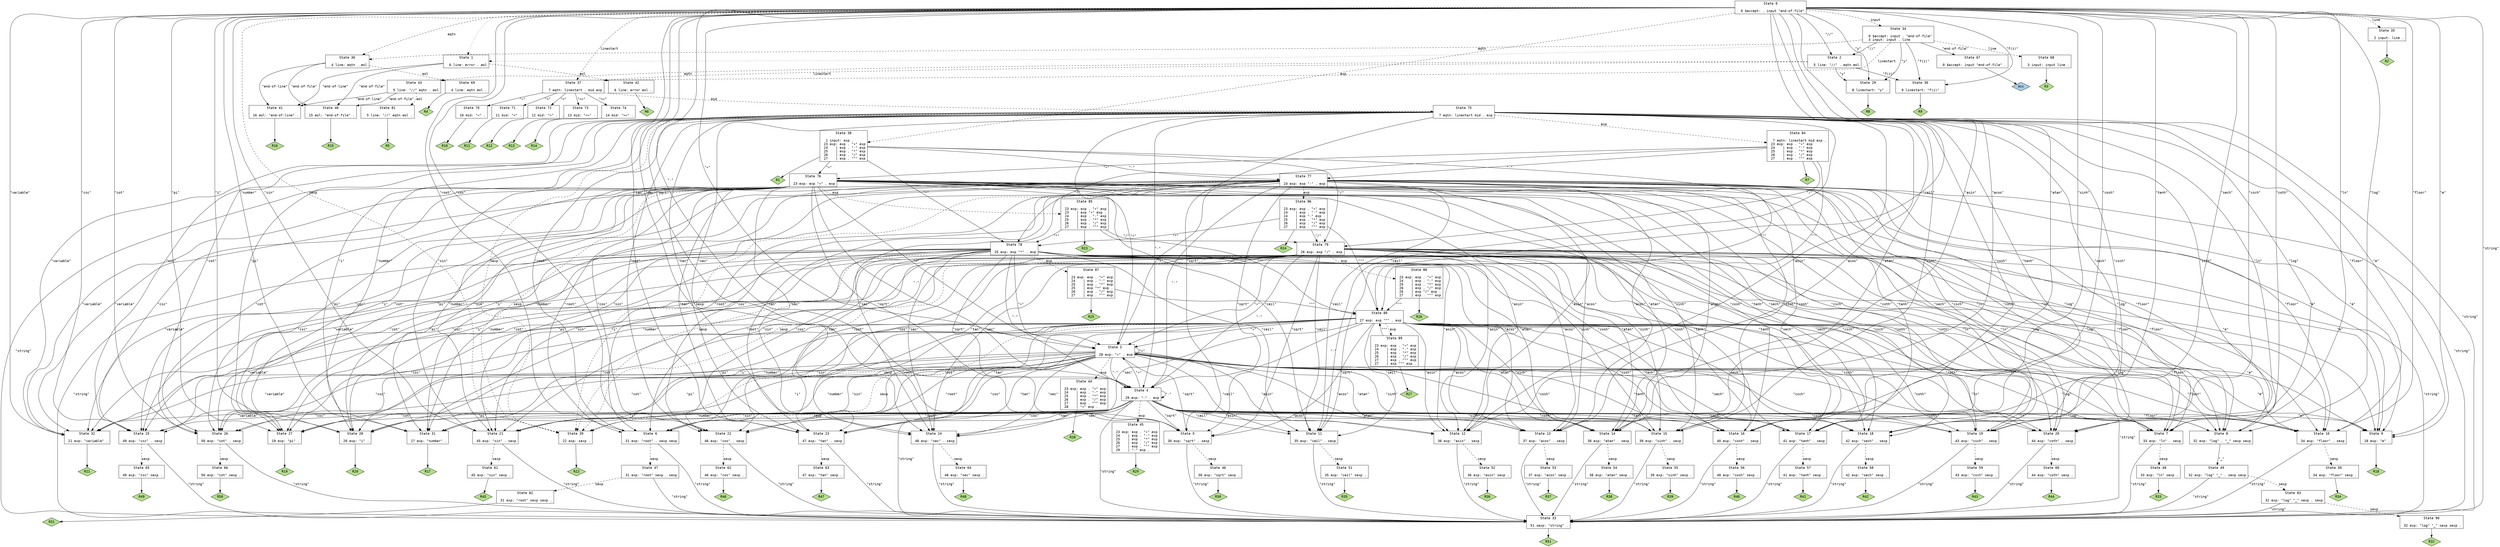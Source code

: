 // Generated by GNU Bison 3.5.
// Report bugs to <bug-bison@gnu.org>.
// Home page: <http://www.gnu.org/software/bison/>.

digraph "parse.y"
{
  node [fontname = courier, shape = box, colorscheme = paired6]
  edge [fontname = courier]

  0 [label="State 0\n\l  0 $accept: . input \"end-of-file\"\l"]
  0 -> 1 [style=dotted]
  0 -> 2 [style=solid label="\"//\""]
  0 -> 3 [style=solid label="\"+\""]
  0 -> 4 [style=solid label="\"-\""]
  0 -> 5 [style=solid label="\"sqrt\""]
  0 -> 6 [style=solid label="\"root\""]
  0 -> 7 [style=solid label="\"ln\""]
  0 -> 8 [style=solid label="\"log\""]
  0 -> 9 [style=solid label="\"e\""]
  0 -> 10 [style=solid label="\"floor\""]
  0 -> 11 [style=solid label="\"ceil\""]
  0 -> 12 [style=solid label="\"asin\""]
  0 -> 13 [style=solid label="\"acos\""]
  0 -> 14 [style=solid label="\"atan\""]
  0 -> 15 [style=solid label="\"sinh\""]
  0 -> 16 [style=solid label="\"cosh\""]
  0 -> 17 [style=solid label="\"tanh\""]
  0 -> 18 [style=solid label="\"sech\""]
  0 -> 19 [style=solid label="\"csch\""]
  0 -> 20 [style=solid label="\"coth\""]
  0 -> 21 [style=solid label="\"sin\""]
  0 -> 22 [style=solid label="\"cos\""]
  0 -> 23 [style=solid label="\"tan\""]
  0 -> 24 [style=solid label="\"sec\""]
  0 -> 25 [style=solid label="\"csc\""]
  0 -> 26 [style=solid label="\"cot\""]
  0 -> 27 [style=solid label="\"pi\""]
  0 -> 28 [style=solid label="\"i\""]
  0 -> 29 [style=solid label="\"y\""]
  0 -> 30 [style=solid label="\"f(z)\""]
  0 -> 31 [style=solid label="\"number\""]
  0 -> 32 [style=solid label="\"variable\""]
  0 -> 33 [style=solid label="\"string\""]
  0 -> 34 [style=dashed label="input"]
  0 -> 35 [style=dashed label="line"]
  0 -> 36 [style=dashed label="eqtn"]
  0 -> 37 [style=dashed label="linestart"]
  0 -> 38 [style=dashed label="exp"]
  0 -> 39 [style=dashed label="sexp"]
  1 [label="State 1\n\l  6 line: error . eol\l"]
  1 -> 40 [style=solid label="\"end-of-file\""]
  1 -> 41 [style=solid label="\"end-of-line\""]
  1 -> 42 [style=dashed label="eol"]
  2 [label="State 2\n\l  5 line: \"//\" . eqtn eol\l"]
  2 -> 29 [style=solid label="\"y\""]
  2 -> 30 [style=solid label="\"f(z)\""]
  2 -> 43 [style=dashed label="eqtn"]
  2 -> 37 [style=dashed label="linestart"]
  3 [label="State 3\n\l 28 exp: \"+\" . exp\l"]
  3 -> 3 [style=solid label="\"+\""]
  3 -> 4 [style=solid label="\"-\""]
  3 -> 5 [style=solid label="\"sqrt\""]
  3 -> 6 [style=solid label="\"root\""]
  3 -> 7 [style=solid label="\"ln\""]
  3 -> 8 [style=solid label="\"log\""]
  3 -> 9 [style=solid label="\"e\""]
  3 -> 10 [style=solid label="\"floor\""]
  3 -> 11 [style=solid label="\"ceil\""]
  3 -> 12 [style=solid label="\"asin\""]
  3 -> 13 [style=solid label="\"acos\""]
  3 -> 14 [style=solid label="\"atan\""]
  3 -> 15 [style=solid label="\"sinh\""]
  3 -> 16 [style=solid label="\"cosh\""]
  3 -> 17 [style=solid label="\"tanh\""]
  3 -> 18 [style=solid label="\"sech\""]
  3 -> 19 [style=solid label="\"csch\""]
  3 -> 20 [style=solid label="\"coth\""]
  3 -> 21 [style=solid label="\"sin\""]
  3 -> 22 [style=solid label="\"cos\""]
  3 -> 23 [style=solid label="\"tan\""]
  3 -> 24 [style=solid label="\"sec\""]
  3 -> 25 [style=solid label="\"csc\""]
  3 -> 26 [style=solid label="\"cot\""]
  3 -> 27 [style=solid label="\"pi\""]
  3 -> 28 [style=solid label="\"i\""]
  3 -> 31 [style=solid label="\"number\""]
  3 -> 32 [style=solid label="\"variable\""]
  3 -> 33 [style=solid label="\"string\""]
  3 -> 44 [style=dashed label="exp"]
  3 -> 39 [style=dashed label="sexp"]
  4 [label="State 4\n\l 29 exp: \"-\" . exp\l"]
  4 -> 3 [style=solid label="\"+\""]
  4 -> 4 [style=solid label="\"-\""]
  4 -> 5 [style=solid label="\"sqrt\""]
  4 -> 6 [style=solid label="\"root\""]
  4 -> 7 [style=solid label="\"ln\""]
  4 -> 8 [style=solid label="\"log\""]
  4 -> 9 [style=solid label="\"e\""]
  4 -> 10 [style=solid label="\"floor\""]
  4 -> 11 [style=solid label="\"ceil\""]
  4 -> 12 [style=solid label="\"asin\""]
  4 -> 13 [style=solid label="\"acos\""]
  4 -> 14 [style=solid label="\"atan\""]
  4 -> 15 [style=solid label="\"sinh\""]
  4 -> 16 [style=solid label="\"cosh\""]
  4 -> 17 [style=solid label="\"tanh\""]
  4 -> 18 [style=solid label="\"sech\""]
  4 -> 19 [style=solid label="\"csch\""]
  4 -> 20 [style=solid label="\"coth\""]
  4 -> 21 [style=solid label="\"sin\""]
  4 -> 22 [style=solid label="\"cos\""]
  4 -> 23 [style=solid label="\"tan\""]
  4 -> 24 [style=solid label="\"sec\""]
  4 -> 25 [style=solid label="\"csc\""]
  4 -> 26 [style=solid label="\"cot\""]
  4 -> 27 [style=solid label="\"pi\""]
  4 -> 28 [style=solid label="\"i\""]
  4 -> 31 [style=solid label="\"number\""]
  4 -> 32 [style=solid label="\"variable\""]
  4 -> 33 [style=solid label="\"string\""]
  4 -> 45 [style=dashed label="exp"]
  4 -> 39 [style=dashed label="sexp"]
  5 [label="State 5\n\l 30 exp: \"sqrt\" . sexp\l"]
  5 -> 33 [style=solid label="\"string\""]
  5 -> 46 [style=dashed label="sexp"]
  6 [label="State 6\n\l 31 exp: \"root\" . sexp sexp\l"]
  6 -> 33 [style=solid label="\"string\""]
  6 -> 47 [style=dashed label="sexp"]
  7 [label="State 7\n\l 33 exp: \"ln\" . sexp\l"]
  7 -> 33 [style=solid label="\"string\""]
  7 -> 48 [style=dashed label="sexp"]
  8 [label="State 8\n\l 32 exp: \"log\" . \"_\" sexp sexp\l"]
  8 -> 49 [style=solid label="\"_\""]
  9 [label="State 9\n\l 18 exp: \"e\" .\l"]
  9 -> "9R18" [style=solid]
 "9R18" [label="R18", fillcolor=3, shape=diamond, style=filled]
  10 [label="State 10\n\l 34 exp: \"floor\" . sexp\l"]
  10 -> 33 [style=solid label="\"string\""]
  10 -> 50 [style=dashed label="sexp"]
  11 [label="State 11\n\l 35 exp: \"ceil\" . sexp\l"]
  11 -> 33 [style=solid label="\"string\""]
  11 -> 51 [style=dashed label="sexp"]
  12 [label="State 12\n\l 36 exp: \"asin\" . sexp\l"]
  12 -> 33 [style=solid label="\"string\""]
  12 -> 52 [style=dashed label="sexp"]
  13 [label="State 13\n\l 37 exp: \"acos\" . sexp\l"]
  13 -> 33 [style=solid label="\"string\""]
  13 -> 53 [style=dashed label="sexp"]
  14 [label="State 14\n\l 38 exp: \"atan\" . sexp\l"]
  14 -> 33 [style=solid label="\"string\""]
  14 -> 54 [style=dashed label="sexp"]
  15 [label="State 15\n\l 39 exp: \"sinh\" . sexp\l"]
  15 -> 33 [style=solid label="\"string\""]
  15 -> 55 [style=dashed label="sexp"]
  16 [label="State 16\n\l 40 exp: \"cosh\" . sexp\l"]
  16 -> 33 [style=solid label="\"string\""]
  16 -> 56 [style=dashed label="sexp"]
  17 [label="State 17\n\l 41 exp: \"tanh\" . sexp\l"]
  17 -> 33 [style=solid label="\"string\""]
  17 -> 57 [style=dashed label="sexp"]
  18 [label="State 18\n\l 42 exp: \"sech\" . sexp\l"]
  18 -> 33 [style=solid label="\"string\""]
  18 -> 58 [style=dashed label="sexp"]
  19 [label="State 19\n\l 43 exp: \"csch\" . sexp\l"]
  19 -> 33 [style=solid label="\"string\""]
  19 -> 59 [style=dashed label="sexp"]
  20 [label="State 20\n\l 44 exp: \"coth\" . sexp\l"]
  20 -> 33 [style=solid label="\"string\""]
  20 -> 60 [style=dashed label="sexp"]
  21 [label="State 21\n\l 45 exp: \"sin\" . sexp\l"]
  21 -> 33 [style=solid label="\"string\""]
  21 -> 61 [style=dashed label="sexp"]
  22 [label="State 22\n\l 46 exp: \"cos\" . sexp\l"]
  22 -> 33 [style=solid label="\"string\""]
  22 -> 62 [style=dashed label="sexp"]
  23 [label="State 23\n\l 47 exp: \"tan\" . sexp\l"]
  23 -> 33 [style=solid label="\"string\""]
  23 -> 63 [style=dashed label="sexp"]
  24 [label="State 24\n\l 48 exp: \"sec\" . sexp\l"]
  24 -> 33 [style=solid label="\"string\""]
  24 -> 64 [style=dashed label="sexp"]
  25 [label="State 25\n\l 49 exp: \"csc\" . sexp\l"]
  25 -> 33 [style=solid label="\"string\""]
  25 -> 65 [style=dashed label="sexp"]
  26 [label="State 26\n\l 50 exp: \"cot\" . sexp\l"]
  26 -> 33 [style=solid label="\"string\""]
  26 -> 66 [style=dashed label="sexp"]
  27 [label="State 27\n\l 19 exp: \"pi\" .\l"]
  27 -> "27R19" [style=solid]
 "27R19" [label="R19", fillcolor=3, shape=diamond, style=filled]
  28 [label="State 28\n\l 20 exp: \"i\" .\l"]
  28 -> "28R20" [style=solid]
 "28R20" [label="R20", fillcolor=3, shape=diamond, style=filled]
  29 [label="State 29\n\l  8 linestart: \"y\" .\l"]
  29 -> "29R8" [style=solid]
 "29R8" [label="R8", fillcolor=3, shape=diamond, style=filled]
  30 [label="State 30\n\l  9 linestart: \"f(z)\" .\l"]
  30 -> "30R9" [style=solid]
 "30R9" [label="R9", fillcolor=3, shape=diamond, style=filled]
  31 [label="State 31\n\l 17 exp: \"number\" .\l"]
  31 -> "31R17" [style=solid]
 "31R17" [label="R17", fillcolor=3, shape=diamond, style=filled]
  32 [label="State 32\n\l 21 exp: \"variable\" .\l"]
  32 -> "32R21" [style=solid]
 "32R21" [label="R21", fillcolor=3, shape=diamond, style=filled]
  33 [label="State 33\n\l 51 sexp: \"string\" .\l"]
  33 -> "33R51" [style=solid]
 "33R51" [label="R51", fillcolor=3, shape=diamond, style=filled]
  34 [label="State 34\n\l  0 $accept: input . \"end-of-file\"\l  3 input: input . line\l"]
  34 -> 67 [style=solid label="\"end-of-file\""]
  34 -> 1 [style=dotted]
  34 -> 2 [style=solid label="\"//\""]
  34 -> 29 [style=solid label="\"y\""]
  34 -> 30 [style=solid label="\"f(z)\""]
  34 -> 68 [style=dashed label="line"]
  34 -> 36 [style=dashed label="eqtn"]
  34 -> 37 [style=dashed label="linestart"]
  35 [label="State 35\n\l  2 input: line .\l"]
  35 -> "35R2" [style=solid]
 "35R2" [label="R2", fillcolor=3, shape=diamond, style=filled]
  36 [label="State 36\n\l  4 line: eqtn . eol\l"]
  36 -> 40 [style=solid label="\"end-of-file\""]
  36 -> 41 [style=solid label="\"end-of-line\""]
  36 -> 69 [style=dashed label="eol"]
  37 [label="State 37\n\l  7 eqtn: linestart . mid exp\l"]
  37 -> 70 [style=solid label="\"=\""]
  37 -> 71 [style=solid label="\"<\""]
  37 -> 72 [style=solid label="\">\""]
  37 -> 73 [style=solid label="\"<=\""]
  37 -> 74 [style=solid label="\">=\""]
  37 -> 75 [style=dashed label="mid"]
  38 [label="State 38\n\l  1 input: exp .\l 23 exp: exp . \"+\" exp\l 24    | exp . \"-\" exp\l 25    | exp . \"*\" exp\l 26    | exp . \"/\" exp\l 27    | exp . \"^\" exp\l"]
  38 -> 76 [style=solid label="\"+\""]
  38 -> 77 [style=solid label="\"-\""]
  38 -> 78 [style=solid label="\"*\""]
  38 -> 79 [style=solid label="\"/\""]
  38 -> 80 [style=solid label="\"^\""]
  38 -> "38R1" [style=solid]
 "38R1" [label="R1", fillcolor=3, shape=diamond, style=filled]
  39 [label="State 39\n\l 22 exp: sexp .\l"]
  39 -> "39R22" [style=solid]
 "39R22" [label="R22", fillcolor=3, shape=diamond, style=filled]
  40 [label="State 40\n\l 15 eol: \"end-of-file\" .\l"]
  40 -> "40R15" [style=solid]
 "40R15" [label="R15", fillcolor=3, shape=diamond, style=filled]
  41 [label="State 41\n\l 16 eol: \"end-of-line\" .\l"]
  41 -> "41R16" [style=solid]
 "41R16" [label="R16", fillcolor=3, shape=diamond, style=filled]
  42 [label="State 42\n\l  6 line: error eol .\l"]
  42 -> "42R6" [style=solid]
 "42R6" [label="R6", fillcolor=3, shape=diamond, style=filled]
  43 [label="State 43\n\l  5 line: \"//\" eqtn . eol\l"]
  43 -> 40 [style=solid label="\"end-of-file\""]
  43 -> 41 [style=solid label="\"end-of-line\""]
  43 -> 81 [style=dashed label="eol"]
  44 [label="State 44\n\l 23 exp: exp . \"+\" exp\l 24    | exp . \"-\" exp\l 25    | exp . \"*\" exp\l 26    | exp . \"/\" exp\l 27    | exp . \"^\" exp\l 28    | \"+\" exp .\l"]
  44 -> "44R28" [style=solid]
 "44R28" [label="R28", fillcolor=3, shape=diamond, style=filled]
  45 [label="State 45\n\l 23 exp: exp . \"+\" exp\l 24    | exp . \"-\" exp\l 25    | exp . \"*\" exp\l 26    | exp . \"/\" exp\l 27    | exp . \"^\" exp\l 29    | \"-\" exp .\l"]
  45 -> "45R29" [style=solid]
 "45R29" [label="R29", fillcolor=3, shape=diamond, style=filled]
  46 [label="State 46\n\l 30 exp: \"sqrt\" sexp .\l"]
  46 -> "46R30" [style=solid]
 "46R30" [label="R30", fillcolor=3, shape=diamond, style=filled]
  47 [label="State 47\n\l 31 exp: \"root\" sexp . sexp\l"]
  47 -> 33 [style=solid label="\"string\""]
  47 -> 82 [style=dashed label="sexp"]
  48 [label="State 48\n\l 33 exp: \"ln\" sexp .\l"]
  48 -> "48R33" [style=solid]
 "48R33" [label="R33", fillcolor=3, shape=diamond, style=filled]
  49 [label="State 49\n\l 32 exp: \"log\" \"_\" . sexp sexp\l"]
  49 -> 33 [style=solid label="\"string\""]
  49 -> 83 [style=dashed label="sexp"]
  50 [label="State 50\n\l 34 exp: \"floor\" sexp .\l"]
  50 -> "50R34" [style=solid]
 "50R34" [label="R34", fillcolor=3, shape=diamond, style=filled]
  51 [label="State 51\n\l 35 exp: \"ceil\" sexp .\l"]
  51 -> "51R35" [style=solid]
 "51R35" [label="R35", fillcolor=3, shape=diamond, style=filled]
  52 [label="State 52\n\l 36 exp: \"asin\" sexp .\l"]
  52 -> "52R36" [style=solid]
 "52R36" [label="R36", fillcolor=3, shape=diamond, style=filled]
  53 [label="State 53\n\l 37 exp: \"acos\" sexp .\l"]
  53 -> "53R37" [style=solid]
 "53R37" [label="R37", fillcolor=3, shape=diamond, style=filled]
  54 [label="State 54\n\l 38 exp: \"atan\" sexp .\l"]
  54 -> "54R38" [style=solid]
 "54R38" [label="R38", fillcolor=3, shape=diamond, style=filled]
  55 [label="State 55\n\l 39 exp: \"sinh\" sexp .\l"]
  55 -> "55R39" [style=solid]
 "55R39" [label="R39", fillcolor=3, shape=diamond, style=filled]
  56 [label="State 56\n\l 40 exp: \"cosh\" sexp .\l"]
  56 -> "56R40" [style=solid]
 "56R40" [label="R40", fillcolor=3, shape=diamond, style=filled]
  57 [label="State 57\n\l 41 exp: \"tanh\" sexp .\l"]
  57 -> "57R41" [style=solid]
 "57R41" [label="R41", fillcolor=3, shape=diamond, style=filled]
  58 [label="State 58\n\l 42 exp: \"sech\" sexp .\l"]
  58 -> "58R42" [style=solid]
 "58R42" [label="R42", fillcolor=3, shape=diamond, style=filled]
  59 [label="State 59\n\l 43 exp: \"csch\" sexp .\l"]
  59 -> "59R43" [style=solid]
 "59R43" [label="R43", fillcolor=3, shape=diamond, style=filled]
  60 [label="State 60\n\l 44 exp: \"coth\" sexp .\l"]
  60 -> "60R44" [style=solid]
 "60R44" [label="R44", fillcolor=3, shape=diamond, style=filled]
  61 [label="State 61\n\l 45 exp: \"sin\" sexp .\l"]
  61 -> "61R45" [style=solid]
 "61R45" [label="R45", fillcolor=3, shape=diamond, style=filled]
  62 [label="State 62\n\l 46 exp: \"cos\" sexp .\l"]
  62 -> "62R46" [style=solid]
 "62R46" [label="R46", fillcolor=3, shape=diamond, style=filled]
  63 [label="State 63\n\l 47 exp: \"tan\" sexp .\l"]
  63 -> "63R47" [style=solid]
 "63R47" [label="R47", fillcolor=3, shape=diamond, style=filled]
  64 [label="State 64\n\l 48 exp: \"sec\" sexp .\l"]
  64 -> "64R48" [style=solid]
 "64R48" [label="R48", fillcolor=3, shape=diamond, style=filled]
  65 [label="State 65\n\l 49 exp: \"csc\" sexp .\l"]
  65 -> "65R49" [style=solid]
 "65R49" [label="R49", fillcolor=3, shape=diamond, style=filled]
  66 [label="State 66\n\l 50 exp: \"cot\" sexp .\l"]
  66 -> "66R50" [style=solid]
 "66R50" [label="R50", fillcolor=3, shape=diamond, style=filled]
  67 [label="State 67\n\l  0 $accept: input \"end-of-file\" .\l"]
  67 -> "67R0" [style=solid]
 "67R0" [label="Acc", fillcolor=1, shape=diamond, style=filled]
  68 [label="State 68\n\l  3 input: input line .\l"]
  68 -> "68R3" [style=solid]
 "68R3" [label="R3", fillcolor=3, shape=diamond, style=filled]
  69 [label="State 69\n\l  4 line: eqtn eol .\l"]
  69 -> "69R4" [style=solid]
 "69R4" [label="R4", fillcolor=3, shape=diamond, style=filled]
  70 [label="State 70\n\l 10 mid: \"=\" .\l"]
  70 -> "70R10" [style=solid]
 "70R10" [label="R10", fillcolor=3, shape=diamond, style=filled]
  71 [label="State 71\n\l 11 mid: \"<\" .\l"]
  71 -> "71R11" [style=solid]
 "71R11" [label="R11", fillcolor=3, shape=diamond, style=filled]
  72 [label="State 72\n\l 12 mid: \">\" .\l"]
  72 -> "72R12" [style=solid]
 "72R12" [label="R12", fillcolor=3, shape=diamond, style=filled]
  73 [label="State 73\n\l 13 mid: \"<=\" .\l"]
  73 -> "73R13" [style=solid]
 "73R13" [label="R13", fillcolor=3, shape=diamond, style=filled]
  74 [label="State 74\n\l 14 mid: \">=\" .\l"]
  74 -> "74R14" [style=solid]
 "74R14" [label="R14", fillcolor=3, shape=diamond, style=filled]
  75 [label="State 75\n\l  7 eqtn: linestart mid . exp\l"]
  75 -> 3 [style=solid label="\"+\""]
  75 -> 4 [style=solid label="\"-\""]
  75 -> 5 [style=solid label="\"sqrt\""]
  75 -> 6 [style=solid label="\"root\""]
  75 -> 7 [style=solid label="\"ln\""]
  75 -> 8 [style=solid label="\"log\""]
  75 -> 9 [style=solid label="\"e\""]
  75 -> 10 [style=solid label="\"floor\""]
  75 -> 11 [style=solid label="\"ceil\""]
  75 -> 12 [style=solid label="\"asin\""]
  75 -> 13 [style=solid label="\"acos\""]
  75 -> 14 [style=solid label="\"atan\""]
  75 -> 15 [style=solid label="\"sinh\""]
  75 -> 16 [style=solid label="\"cosh\""]
  75 -> 17 [style=solid label="\"tanh\""]
  75 -> 18 [style=solid label="\"sech\""]
  75 -> 19 [style=solid label="\"csch\""]
  75 -> 20 [style=solid label="\"coth\""]
  75 -> 21 [style=solid label="\"sin\""]
  75 -> 22 [style=solid label="\"cos\""]
  75 -> 23 [style=solid label="\"tan\""]
  75 -> 24 [style=solid label="\"sec\""]
  75 -> 25 [style=solid label="\"csc\""]
  75 -> 26 [style=solid label="\"cot\""]
  75 -> 27 [style=solid label="\"pi\""]
  75 -> 28 [style=solid label="\"i\""]
  75 -> 31 [style=solid label="\"number\""]
  75 -> 32 [style=solid label="\"variable\""]
  75 -> 33 [style=solid label="\"string\""]
  75 -> 84 [style=dashed label="exp"]
  75 -> 39 [style=dashed label="sexp"]
  76 [label="State 76\n\l 23 exp: exp \"+\" . exp\l"]
  76 -> 3 [style=solid label="\"+\""]
  76 -> 4 [style=solid label="\"-\""]
  76 -> 5 [style=solid label="\"sqrt\""]
  76 -> 6 [style=solid label="\"root\""]
  76 -> 7 [style=solid label="\"ln\""]
  76 -> 8 [style=solid label="\"log\""]
  76 -> 9 [style=solid label="\"e\""]
  76 -> 10 [style=solid label="\"floor\""]
  76 -> 11 [style=solid label="\"ceil\""]
  76 -> 12 [style=solid label="\"asin\""]
  76 -> 13 [style=solid label="\"acos\""]
  76 -> 14 [style=solid label="\"atan\""]
  76 -> 15 [style=solid label="\"sinh\""]
  76 -> 16 [style=solid label="\"cosh\""]
  76 -> 17 [style=solid label="\"tanh\""]
  76 -> 18 [style=solid label="\"sech\""]
  76 -> 19 [style=solid label="\"csch\""]
  76 -> 20 [style=solid label="\"coth\""]
  76 -> 21 [style=solid label="\"sin\""]
  76 -> 22 [style=solid label="\"cos\""]
  76 -> 23 [style=solid label="\"tan\""]
  76 -> 24 [style=solid label="\"sec\""]
  76 -> 25 [style=solid label="\"csc\""]
  76 -> 26 [style=solid label="\"cot\""]
  76 -> 27 [style=solid label="\"pi\""]
  76 -> 28 [style=solid label="\"i\""]
  76 -> 31 [style=solid label="\"number\""]
  76 -> 32 [style=solid label="\"variable\""]
  76 -> 33 [style=solid label="\"string\""]
  76 -> 85 [style=dashed label="exp"]
  76 -> 39 [style=dashed label="sexp"]
  77 [label="State 77\n\l 24 exp: exp \"-\" . exp\l"]
  77 -> 3 [style=solid label="\"+\""]
  77 -> 4 [style=solid label="\"-\""]
  77 -> 5 [style=solid label="\"sqrt\""]
  77 -> 6 [style=solid label="\"root\""]
  77 -> 7 [style=solid label="\"ln\""]
  77 -> 8 [style=solid label="\"log\""]
  77 -> 9 [style=solid label="\"e\""]
  77 -> 10 [style=solid label="\"floor\""]
  77 -> 11 [style=solid label="\"ceil\""]
  77 -> 12 [style=solid label="\"asin\""]
  77 -> 13 [style=solid label="\"acos\""]
  77 -> 14 [style=solid label="\"atan\""]
  77 -> 15 [style=solid label="\"sinh\""]
  77 -> 16 [style=solid label="\"cosh\""]
  77 -> 17 [style=solid label="\"tanh\""]
  77 -> 18 [style=solid label="\"sech\""]
  77 -> 19 [style=solid label="\"csch\""]
  77 -> 20 [style=solid label="\"coth\""]
  77 -> 21 [style=solid label="\"sin\""]
  77 -> 22 [style=solid label="\"cos\""]
  77 -> 23 [style=solid label="\"tan\""]
  77 -> 24 [style=solid label="\"sec\""]
  77 -> 25 [style=solid label="\"csc\""]
  77 -> 26 [style=solid label="\"cot\""]
  77 -> 27 [style=solid label="\"pi\""]
  77 -> 28 [style=solid label="\"i\""]
  77 -> 31 [style=solid label="\"number\""]
  77 -> 32 [style=solid label="\"variable\""]
  77 -> 33 [style=solid label="\"string\""]
  77 -> 86 [style=dashed label="exp"]
  77 -> 39 [style=dashed label="sexp"]
  78 [label="State 78\n\l 25 exp: exp \"*\" . exp\l"]
  78 -> 3 [style=solid label="\"+\""]
  78 -> 4 [style=solid label="\"-\""]
  78 -> 5 [style=solid label="\"sqrt\""]
  78 -> 6 [style=solid label="\"root\""]
  78 -> 7 [style=solid label="\"ln\""]
  78 -> 8 [style=solid label="\"log\""]
  78 -> 9 [style=solid label="\"e\""]
  78 -> 10 [style=solid label="\"floor\""]
  78 -> 11 [style=solid label="\"ceil\""]
  78 -> 12 [style=solid label="\"asin\""]
  78 -> 13 [style=solid label="\"acos\""]
  78 -> 14 [style=solid label="\"atan\""]
  78 -> 15 [style=solid label="\"sinh\""]
  78 -> 16 [style=solid label="\"cosh\""]
  78 -> 17 [style=solid label="\"tanh\""]
  78 -> 18 [style=solid label="\"sech\""]
  78 -> 19 [style=solid label="\"csch\""]
  78 -> 20 [style=solid label="\"coth\""]
  78 -> 21 [style=solid label="\"sin\""]
  78 -> 22 [style=solid label="\"cos\""]
  78 -> 23 [style=solid label="\"tan\""]
  78 -> 24 [style=solid label="\"sec\""]
  78 -> 25 [style=solid label="\"csc\""]
  78 -> 26 [style=solid label="\"cot\""]
  78 -> 27 [style=solid label="\"pi\""]
  78 -> 28 [style=solid label="\"i\""]
  78 -> 31 [style=solid label="\"number\""]
  78 -> 32 [style=solid label="\"variable\""]
  78 -> 33 [style=solid label="\"string\""]
  78 -> 87 [style=dashed label="exp"]
  78 -> 39 [style=dashed label="sexp"]
  79 [label="State 79\n\l 26 exp: exp \"/\" . exp\l"]
  79 -> 3 [style=solid label="\"+\""]
  79 -> 4 [style=solid label="\"-\""]
  79 -> 5 [style=solid label="\"sqrt\""]
  79 -> 6 [style=solid label="\"root\""]
  79 -> 7 [style=solid label="\"ln\""]
  79 -> 8 [style=solid label="\"log\""]
  79 -> 9 [style=solid label="\"e\""]
  79 -> 10 [style=solid label="\"floor\""]
  79 -> 11 [style=solid label="\"ceil\""]
  79 -> 12 [style=solid label="\"asin\""]
  79 -> 13 [style=solid label="\"acos\""]
  79 -> 14 [style=solid label="\"atan\""]
  79 -> 15 [style=solid label="\"sinh\""]
  79 -> 16 [style=solid label="\"cosh\""]
  79 -> 17 [style=solid label="\"tanh\""]
  79 -> 18 [style=solid label="\"sech\""]
  79 -> 19 [style=solid label="\"csch\""]
  79 -> 20 [style=solid label="\"coth\""]
  79 -> 21 [style=solid label="\"sin\""]
  79 -> 22 [style=solid label="\"cos\""]
  79 -> 23 [style=solid label="\"tan\""]
  79 -> 24 [style=solid label="\"sec\""]
  79 -> 25 [style=solid label="\"csc\""]
  79 -> 26 [style=solid label="\"cot\""]
  79 -> 27 [style=solid label="\"pi\""]
  79 -> 28 [style=solid label="\"i\""]
  79 -> 31 [style=solid label="\"number\""]
  79 -> 32 [style=solid label="\"variable\""]
  79 -> 33 [style=solid label="\"string\""]
  79 -> 88 [style=dashed label="exp"]
  79 -> 39 [style=dashed label="sexp"]
  80 [label="State 80\n\l 27 exp: exp \"^\" . exp\l"]
  80 -> 3 [style=solid label="\"+\""]
  80 -> 4 [style=solid label="\"-\""]
  80 -> 5 [style=solid label="\"sqrt\""]
  80 -> 6 [style=solid label="\"root\""]
  80 -> 7 [style=solid label="\"ln\""]
  80 -> 8 [style=solid label="\"log\""]
  80 -> 9 [style=solid label="\"e\""]
  80 -> 10 [style=solid label="\"floor\""]
  80 -> 11 [style=solid label="\"ceil\""]
  80 -> 12 [style=solid label="\"asin\""]
  80 -> 13 [style=solid label="\"acos\""]
  80 -> 14 [style=solid label="\"atan\""]
  80 -> 15 [style=solid label="\"sinh\""]
  80 -> 16 [style=solid label="\"cosh\""]
  80 -> 17 [style=solid label="\"tanh\""]
  80 -> 18 [style=solid label="\"sech\""]
  80 -> 19 [style=solid label="\"csch\""]
  80 -> 20 [style=solid label="\"coth\""]
  80 -> 21 [style=solid label="\"sin\""]
  80 -> 22 [style=solid label="\"cos\""]
  80 -> 23 [style=solid label="\"tan\""]
  80 -> 24 [style=solid label="\"sec\""]
  80 -> 25 [style=solid label="\"csc\""]
  80 -> 26 [style=solid label="\"cot\""]
  80 -> 27 [style=solid label="\"pi\""]
  80 -> 28 [style=solid label="\"i\""]
  80 -> 31 [style=solid label="\"number\""]
  80 -> 32 [style=solid label="\"variable\""]
  80 -> 33 [style=solid label="\"string\""]
  80 -> 89 [style=dashed label="exp"]
  80 -> 39 [style=dashed label="sexp"]
  81 [label="State 81\n\l  5 line: \"//\" eqtn eol .\l"]
  81 -> "81R5" [style=solid]
 "81R5" [label="R5", fillcolor=3, shape=diamond, style=filled]
  82 [label="State 82\n\l 31 exp: \"root\" sexp sexp .\l"]
  82 -> "82R31" [style=solid]
 "82R31" [label="R31", fillcolor=3, shape=diamond, style=filled]
  83 [label="State 83\n\l 32 exp: \"log\" \"_\" sexp . sexp\l"]
  83 -> 33 [style=solid label="\"string\""]
  83 -> 90 [style=dashed label="sexp"]
  84 [label="State 84\n\l  7 eqtn: linestart mid exp .\l 23 exp: exp . \"+\" exp\l 24    | exp . \"-\" exp\l 25    | exp . \"*\" exp\l 26    | exp . \"/\" exp\l 27    | exp . \"^\" exp\l"]
  84 -> 76 [style=solid label="\"+\""]
  84 -> 77 [style=solid label="\"-\""]
  84 -> 78 [style=solid label="\"*\""]
  84 -> 79 [style=solid label="\"/\""]
  84 -> 80 [style=solid label="\"^\""]
  84 -> "84R7" [style=solid]
 "84R7" [label="R7", fillcolor=3, shape=diamond, style=filled]
  85 [label="State 85\n\l 23 exp: exp . \"+\" exp\l 23    | exp \"+\" exp .\l 24    | exp . \"-\" exp\l 25    | exp . \"*\" exp\l 26    | exp . \"/\" exp\l 27    | exp . \"^\" exp\l"]
  85 -> 78 [style=solid label="\"*\""]
  85 -> 79 [style=solid label="\"/\""]
  85 -> 80 [style=solid label="\"^\""]
  85 -> "85R23" [style=solid]
 "85R23" [label="R23", fillcolor=3, shape=diamond, style=filled]
  86 [label="State 86\n\l 23 exp: exp . \"+\" exp\l 24    | exp . \"-\" exp\l 24    | exp \"-\" exp .\l 25    | exp . \"*\" exp\l 26    | exp . \"/\" exp\l 27    | exp . \"^\" exp\l"]
  86 -> 78 [style=solid label="\"*\""]
  86 -> 79 [style=solid label="\"/\""]
  86 -> 80 [style=solid label="\"^\""]
  86 -> "86R24" [style=solid]
 "86R24" [label="R24", fillcolor=3, shape=diamond, style=filled]
  87 [label="State 87\n\l 23 exp: exp . \"+\" exp\l 24    | exp . \"-\" exp\l 25    | exp . \"*\" exp\l 25    | exp \"*\" exp .\l 26    | exp . \"/\" exp\l 27    | exp . \"^\" exp\l"]
  87 -> 80 [style=solid label="\"^\""]
  87 -> "87R25" [style=solid]
 "87R25" [label="R25", fillcolor=3, shape=diamond, style=filled]
  88 [label="State 88\n\l 23 exp: exp . \"+\" exp\l 24    | exp . \"-\" exp\l 25    | exp . \"*\" exp\l 26    | exp . \"/\" exp\l 26    | exp \"/\" exp .\l 27    | exp . \"^\" exp\l"]
  88 -> 80 [style=solid label="\"^\""]
  88 -> "88R26" [style=solid]
 "88R26" [label="R26", fillcolor=3, shape=diamond, style=filled]
  89 [label="State 89\n\l 23 exp: exp . \"+\" exp\l 24    | exp . \"-\" exp\l 25    | exp . \"*\" exp\l 26    | exp . \"/\" exp\l 27    | exp . \"^\" exp\l 27    | exp \"^\" exp .\l"]
  89 -> 80 [style=solid label="\"^\""]
  89 -> "89R27" [style=solid]
 "89R27" [label="R27", fillcolor=3, shape=diamond, style=filled]
  90 [label="State 90\n\l 32 exp: \"log\" \"_\" sexp sexp .\l"]
  90 -> "90R32" [style=solid]
 "90R32" [label="R32", fillcolor=3, shape=diamond, style=filled]
}
